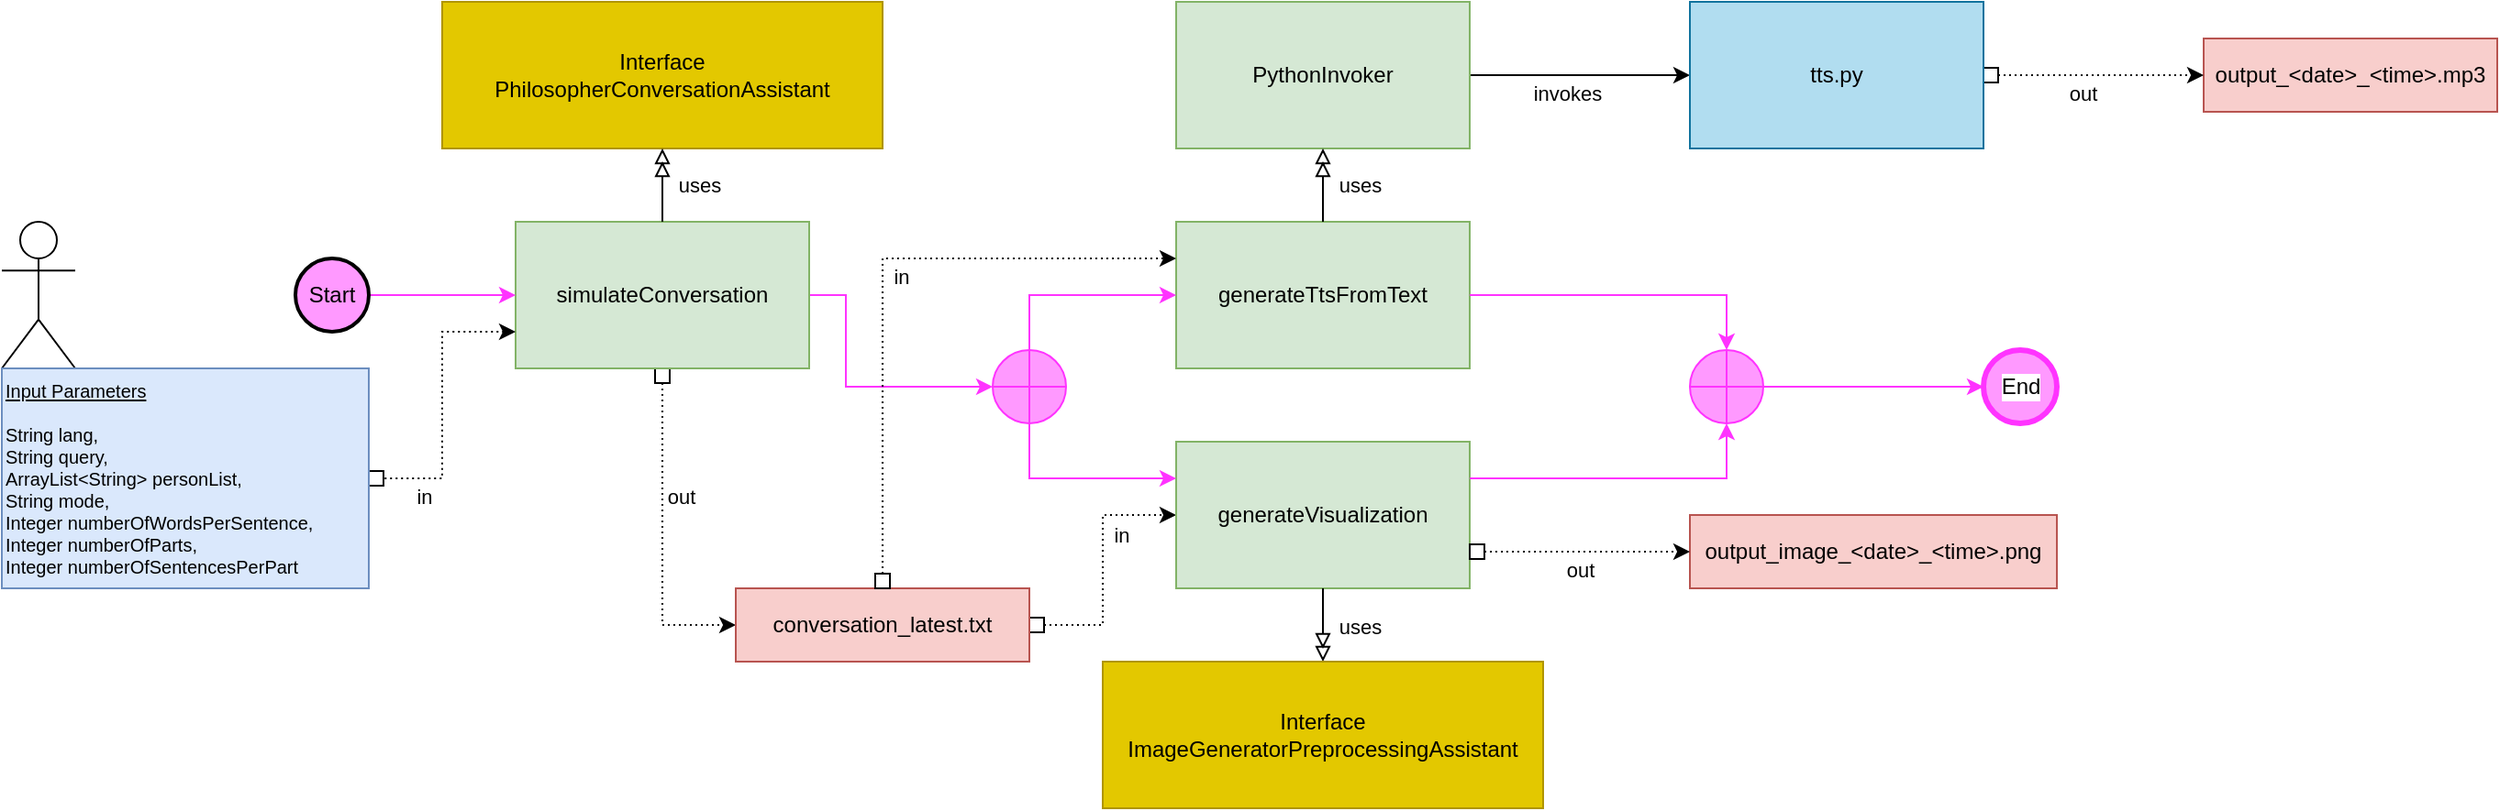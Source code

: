 <mxfile version="22.1.22" type="embed">
  <diagram name="Seite-1" id="4n1r9QOQOMrDvwk2jI7K">
    <mxGraphModel dx="667" dy="597" grid="1" gridSize="10" guides="1" tooltips="1" connect="1" arrows="1" fold="1" page="0" pageScale="1" pageWidth="827" pageHeight="1169" math="0" shadow="0">
      <root>
        <mxCell id="0" />
        <mxCell id="1" parent="0" />
        <mxCell id="-WdDQunDlSdQ9eyQl4zT-12" value="" style="shape=umlActor;verticalLabelPosition=bottom;verticalAlign=top;html=1;outlineConnect=0;" parent="1" vertex="1">
          <mxGeometry y="120" width="40" height="80" as="geometry" />
        </mxCell>
        <mxCell id="-WdDQunDlSdQ9eyQl4zT-33" style="edgeStyle=orthogonalEdgeStyle;rounded=0;orthogonalLoop=1;jettySize=auto;html=1;entryX=0;entryY=0.5;entryDx=0;entryDy=0;exitX=0.5;exitY=1;exitDx=0;exitDy=0;startArrow=box;startFill=0;dashed=1;dashPattern=1 2;" parent="1" source="-WdDQunDlSdQ9eyQl4zT-20" target="-WdDQunDlSdQ9eyQl4zT-32" edge="1">
          <mxGeometry relative="1" as="geometry" />
        </mxCell>
        <mxCell id="-WdDQunDlSdQ9eyQl4zT-61" value="out" style="edgeLabel;html=1;align=center;verticalAlign=middle;resizable=0;points=[];" parent="-WdDQunDlSdQ9eyQl4zT-33" vertex="1" connectable="0">
          <mxGeometry x="-0.21" y="1" relative="1" as="geometry">
            <mxPoint x="9" y="-1" as="offset" />
          </mxGeometry>
        </mxCell>
        <mxCell id="-WdDQunDlSdQ9eyQl4zT-38" style="edgeStyle=orthogonalEdgeStyle;rounded=0;orthogonalLoop=1;jettySize=auto;html=1;entryX=0;entryY=0.5;entryDx=0;entryDy=0;strokeColor=#FF33FF;exitX=1;exitY=0.5;exitDx=0;exitDy=0;entryPerimeter=0;" parent="1" source="-WdDQunDlSdQ9eyQl4zT-20" target="-WdDQunDlSdQ9eyQl4zT-71" edge="1">
          <mxGeometry relative="1" as="geometry">
            <Array as="points">
              <mxPoint x="460" y="160" />
              <mxPoint x="460" y="210" />
            </Array>
          </mxGeometry>
        </mxCell>
        <mxCell id="-WdDQunDlSdQ9eyQl4zT-20" value="simulateConversation" style="rounded=0;whiteSpace=wrap;html=1;fillColor=#d5e8d4;strokeColor=#82b366;" parent="1" vertex="1">
          <mxGeometry x="280" y="120" width="160" height="80" as="geometry" />
        </mxCell>
        <mxCell id="-WdDQunDlSdQ9eyQl4zT-28" value="" style="edgeStyle=orthogonalEdgeStyle;rounded=0;orthogonalLoop=1;jettySize=auto;html=1;endArrow=box;endFill=0;entryX=1;entryY=0.5;entryDx=0;entryDy=0;startArrow=classic;startFill=1;dashed=1;dashPattern=1 2;exitX=0;exitY=0.75;exitDx=0;exitDy=0;" parent="1" source="-WdDQunDlSdQ9eyQl4zT-20" target="-WdDQunDlSdQ9eyQl4zT-31" edge="1">
          <mxGeometry relative="1" as="geometry">
            <mxPoint x="180" y="180" as="sourcePoint" />
            <mxPoint x="220" y="220" as="targetPoint" />
          </mxGeometry>
        </mxCell>
        <mxCell id="-WdDQunDlSdQ9eyQl4zT-65" value="in" style="edgeLabel;html=1;align=center;verticalAlign=middle;resizable=0;points=[];" parent="-WdDQunDlSdQ9eyQl4zT-28" vertex="1" connectable="0">
          <mxGeometry x="0.747" y="4" relative="1" as="geometry">
            <mxPoint x="10" y="6" as="offset" />
          </mxGeometry>
        </mxCell>
        <mxCell id="-WdDQunDlSdQ9eyQl4zT-29" value="generateTtsFromText" style="rounded=0;whiteSpace=wrap;html=1;fillColor=#d5e8d4;strokeColor=#82b366;" parent="1" vertex="1">
          <mxGeometry x="640" y="120" width="160" height="80" as="geometry" />
        </mxCell>
        <mxCell id="-WdDQunDlSdQ9eyQl4zT-31" value="&lt;div style=&quot;color: rgb(169, 177, 214); font-size: 10px;&quot;&gt;&lt;div style=&quot;&quot;&gt;&lt;font color=&quot;#000000&quot;&gt;&lt;u&gt;Input Parameters&lt;/u&gt;&lt;/font&gt;&lt;br&gt;&lt;font color=&quot;#000000&quot;&gt;&lt;br&gt;String lang,&lt;br&gt;String query,&lt;br&gt;ArrayList&amp;lt;String&amp;gt; personList,&lt;br&gt;String mode,&lt;br&gt;Integer numberOfWordsPerSentence,&lt;br&gt;Integer numberOfParts,&lt;br&gt;Integer numberOfSentencesPerPart&lt;/font&gt;&lt;/div&gt;&lt;/div&gt;" style="rounded=0;whiteSpace=wrap;html=1;fillColor=#dae8fc;strokeColor=#6c8ebf;align=left;" parent="1" vertex="1">
          <mxGeometry y="200" width="200" height="120" as="geometry" />
        </mxCell>
        <mxCell id="-WdDQunDlSdQ9eyQl4zT-40" style="edgeStyle=orthogonalEdgeStyle;rounded=0;orthogonalLoop=1;jettySize=auto;html=1;exitX=1;exitY=0.5;exitDx=0;exitDy=0;entryX=0;entryY=0.5;entryDx=0;entryDy=0;dashed=1;dashPattern=1 2;startArrow=box;startFill=0;" parent="1" source="-WdDQunDlSdQ9eyQl4zT-32" target="-WdDQunDlSdQ9eyQl4zT-35" edge="1">
          <mxGeometry relative="1" as="geometry" />
        </mxCell>
        <mxCell id="-WdDQunDlSdQ9eyQl4zT-63" value="&lt;div&gt;in&lt;/div&gt;" style="edgeLabel;html=1;align=center;verticalAlign=middle;resizable=0;points=[];" parent="-WdDQunDlSdQ9eyQl4zT-40" vertex="1" connectable="0">
          <mxGeometry x="0.073" relative="1" as="geometry">
            <mxPoint x="10" y="-14" as="offset" />
          </mxGeometry>
        </mxCell>
        <mxCell id="-WdDQunDlSdQ9eyQl4zT-32" value="&lt;div style=&quot;color: rgb(169, 177, 214);&quot;&gt;&lt;pre style=&quot;font-family:&#39;Ayuthaya&#39;,monospace;font-size:10,5pt;&quot;&gt;&lt;font face=&quot;Helvetica&quot; color=&quot;#000000&quot;&gt;conversation_latest.txt&lt;/font&gt;&lt;/pre&gt;&lt;/div&gt;" style="rounded=0;whiteSpace=wrap;html=1;fillColor=#f8cecc;strokeColor=#b85450;align=center;" parent="1" vertex="1">
          <mxGeometry x="400" y="320" width="160" height="40" as="geometry" />
        </mxCell>
        <mxCell id="-WdDQunDlSdQ9eyQl4zT-34" style="edgeStyle=orthogonalEdgeStyle;rounded=0;orthogonalLoop=1;jettySize=auto;html=1;entryX=0;entryY=0.25;entryDx=0;entryDy=0;exitX=0.5;exitY=0;exitDx=0;exitDy=0;startArrow=box;startFill=0;dashed=1;dashPattern=1 2;strokeColor=default;" parent="1" source="-WdDQunDlSdQ9eyQl4zT-32" target="-WdDQunDlSdQ9eyQl4zT-29" edge="1">
          <mxGeometry relative="1" as="geometry">
            <mxPoint x="370" y="130" as="sourcePoint" />
            <mxPoint x="470" y="70" as="targetPoint" />
          </mxGeometry>
        </mxCell>
        <mxCell id="-WdDQunDlSdQ9eyQl4zT-62" value="in" style="edgeLabel;html=1;align=center;verticalAlign=middle;resizable=0;points=[];" parent="-WdDQunDlSdQ9eyQl4zT-34" vertex="1" connectable="0">
          <mxGeometry x="-0.508" y="1" relative="1" as="geometry">
            <mxPoint x="11" y="-87" as="offset" />
          </mxGeometry>
        </mxCell>
        <mxCell id="-WdDQunDlSdQ9eyQl4zT-35" value="generateVisualization" style="rounded=0;whiteSpace=wrap;html=1;fillColor=#d5e8d4;strokeColor=#82b366;" parent="1" vertex="1">
          <mxGeometry x="640" y="240" width="160" height="80" as="geometry" />
        </mxCell>
        <mxCell id="-WdDQunDlSdQ9eyQl4zT-42" style="edgeStyle=orthogonalEdgeStyle;rounded=0;orthogonalLoop=1;jettySize=auto;html=1;entryX=0;entryY=0.25;entryDx=0;entryDy=0;strokeColor=#FF33FF;exitX=0.5;exitY=1;exitDx=0;exitDy=0;exitPerimeter=0;" parent="1" source="-WdDQunDlSdQ9eyQl4zT-71" target="-WdDQunDlSdQ9eyQl4zT-35" edge="1">
          <mxGeometry relative="1" as="geometry">
            <mxPoint x="590" y="160" as="sourcePoint" />
            <mxPoint x="610" y="170" as="targetPoint" />
          </mxGeometry>
        </mxCell>
        <mxCell id="-WdDQunDlSdQ9eyQl4zT-43" value="&lt;div style=&quot;color: rgb(169, 177, 214);&quot;&gt;&lt;pre style=&quot;font-family:&#39;Ayuthaya&#39;,monospace;font-size:10,5pt;&quot;&gt;&lt;font face=&quot;Helvetica&quot; color=&quot;#000000&quot;&gt;output_&amp;lt;date&amp;gt;_&amp;lt;time&amp;gt;.mp3&lt;/font&gt;&lt;/pre&gt;&lt;/div&gt;" style="rounded=0;whiteSpace=wrap;html=1;fillColor=#f8cecc;strokeColor=#b85450;align=center;" parent="1" vertex="1">
          <mxGeometry x="1200" y="20" width="160" height="40" as="geometry" />
        </mxCell>
        <mxCell id="-WdDQunDlSdQ9eyQl4zT-44" style="edgeStyle=orthogonalEdgeStyle;rounded=0;orthogonalLoop=1;jettySize=auto;html=1;dashed=1;dashPattern=1 2;startArrow=box;startFill=0;exitX=1;exitY=0.5;exitDx=0;exitDy=0;" parent="1" source="-WdDQunDlSdQ9eyQl4zT-54" target="-WdDQunDlSdQ9eyQl4zT-43" edge="1">
          <mxGeometry relative="1" as="geometry">
            <mxPoint x="800" y="160" as="sourcePoint" />
            <mxPoint x="730" y="290" as="targetPoint" />
          </mxGeometry>
        </mxCell>
        <mxCell id="-WdDQunDlSdQ9eyQl4zT-64" value="out" style="edgeLabel;html=1;align=center;verticalAlign=middle;resizable=0;points=[];" parent="-WdDQunDlSdQ9eyQl4zT-44" vertex="1" connectable="0">
          <mxGeometry x="-0.306" y="-3" relative="1" as="geometry">
            <mxPoint x="12" y="7" as="offset" />
          </mxGeometry>
        </mxCell>
        <mxCell id="-WdDQunDlSdQ9eyQl4zT-45" value="&lt;div style=&quot;color: rgb(169, 177, 214);&quot;&gt;&lt;pre style=&quot;font-family:&#39;Ayuthaya&#39;,monospace;font-size:10,5pt;&quot;&gt;&lt;font face=&quot;Helvetica&quot; color=&quot;#000000&quot;&gt;output_image_&amp;lt;date&amp;gt;_&amp;lt;time&amp;gt;.png&lt;/font&gt;&lt;/pre&gt;&lt;/div&gt;" style="rounded=0;whiteSpace=wrap;html=1;fillColor=#f8cecc;strokeColor=#b85450;align=center;" parent="1" vertex="1">
          <mxGeometry x="920" y="280" width="200" height="40" as="geometry" />
        </mxCell>
        <mxCell id="-WdDQunDlSdQ9eyQl4zT-46" value="out" style="edgeStyle=orthogonalEdgeStyle;rounded=0;orthogonalLoop=1;jettySize=auto;html=1;entryX=0;entryY=0.5;entryDx=0;entryDy=0;dashed=1;dashPattern=1 2;startArrow=box;startFill=0;exitX=1;exitY=0.5;exitDx=0;exitDy=0;" parent="1" target="-WdDQunDlSdQ9eyQl4zT-45" edge="1">
          <mxGeometry y="-10" relative="1" as="geometry">
            <mxPoint x="800" y="300.0" as="sourcePoint" />
            <mxPoint x="850" y="190" as="targetPoint" />
            <Array as="points">
              <mxPoint x="850" y="300" />
              <mxPoint x="850" y="300" />
            </Array>
            <mxPoint as="offset" />
          </mxGeometry>
        </mxCell>
        <mxCell id="-WdDQunDlSdQ9eyQl4zT-49" value="" style="edgeStyle=orthogonalEdgeStyle;rounded=0;orthogonalLoop=1;jettySize=auto;html=1;endArrow=none;endFill=0;startArrow=doubleBlock;startFill=0;" parent="1" source="-WdDQunDlSdQ9eyQl4zT-48" target="-WdDQunDlSdQ9eyQl4zT-35" edge="1">
          <mxGeometry relative="1" as="geometry" />
        </mxCell>
        <mxCell id="-WdDQunDlSdQ9eyQl4zT-60" value="uses" style="edgeLabel;html=1;align=center;verticalAlign=middle;resizable=0;points=[];" parent="-WdDQunDlSdQ9eyQl4zT-49" vertex="1" connectable="0">
          <mxGeometry x="0.487" y="-4" relative="1" as="geometry">
            <mxPoint x="16" y="10" as="offset" />
          </mxGeometry>
        </mxCell>
        <mxCell id="-WdDQunDlSdQ9eyQl4zT-48" value="Interface&lt;br&gt;ImageGeneratorPreprocessingAssistant" style="rounded=0;whiteSpace=wrap;html=1;fillColor=#e3c800;strokeColor=#B09500;fontColor=#000000;" parent="1" vertex="1">
          <mxGeometry x="600" y="360" width="240" height="80" as="geometry" />
        </mxCell>
        <mxCell id="-WdDQunDlSdQ9eyQl4zT-50" value="&lt;div&gt;Interface&lt;/div&gt;&lt;div&gt;PhilosopherConversationAssistant&lt;/div&gt;" style="rounded=0;whiteSpace=wrap;html=1;fillColor=#e3c800;strokeColor=#B09500;fontColor=#000000;" parent="1" vertex="1">
          <mxGeometry x="240" width="240" height="80" as="geometry" />
        </mxCell>
        <mxCell id="-WdDQunDlSdQ9eyQl4zT-51" value="" style="edgeStyle=orthogonalEdgeStyle;rounded=0;orthogonalLoop=1;jettySize=auto;html=1;endArrow=none;endFill=0;startArrow=doubleBlock;startFill=0;entryX=0.5;entryY=0;entryDx=0;entryDy=0;exitX=0.5;exitY=1;exitDx=0;exitDy=0;" parent="1" source="-WdDQunDlSdQ9eyQl4zT-50" target="-WdDQunDlSdQ9eyQl4zT-20" edge="1">
          <mxGeometry relative="1" as="geometry">
            <mxPoint x="770" y="370" as="sourcePoint" />
            <mxPoint x="770" y="330" as="targetPoint" />
          </mxGeometry>
        </mxCell>
        <mxCell id="-WdDQunDlSdQ9eyQl4zT-58" value="uses" style="edgeLabel;html=1;align=center;verticalAlign=middle;resizable=0;points=[];" parent="-WdDQunDlSdQ9eyQl4zT-51" vertex="1" connectable="0">
          <mxGeometry x="0.426" y="2" relative="1" as="geometry">
            <mxPoint x="18" y="-9" as="offset" />
          </mxGeometry>
        </mxCell>
        <mxCell id="-WdDQunDlSdQ9eyQl4zT-55" value="" style="edgeStyle=orthogonalEdgeStyle;rounded=0;orthogonalLoop=1;jettySize=auto;html=1;" parent="1" source="-WdDQunDlSdQ9eyQl4zT-52" target="-WdDQunDlSdQ9eyQl4zT-54" edge="1">
          <mxGeometry relative="1" as="geometry" />
        </mxCell>
        <mxCell id="-WdDQunDlSdQ9eyQl4zT-56" value="invokes" style="edgeLabel;html=1;align=center;verticalAlign=middle;resizable=0;points=[];" parent="-WdDQunDlSdQ9eyQl4zT-55" vertex="1" connectable="0">
          <mxGeometry x="-0.473" y="-2" relative="1" as="geometry">
            <mxPoint x="21" y="8" as="offset" />
          </mxGeometry>
        </mxCell>
        <mxCell id="-WdDQunDlSdQ9eyQl4zT-52" value="PythonInvoker" style="rounded=0;whiteSpace=wrap;html=1;fillColor=#d5e8d4;strokeColor=#82b366;" parent="1" vertex="1">
          <mxGeometry x="640" width="160" height="80" as="geometry" />
        </mxCell>
        <mxCell id="-WdDQunDlSdQ9eyQl4zT-53" value="" style="edgeStyle=orthogonalEdgeStyle;rounded=0;orthogonalLoop=1;jettySize=auto;html=1;endArrow=none;endFill=0;startArrow=doubleBlock;startFill=0;entryX=0.5;entryY=0;entryDx=0;entryDy=0;exitX=0.5;exitY=1;exitDx=0;exitDy=0;" parent="1" source="-WdDQunDlSdQ9eyQl4zT-52" target="-WdDQunDlSdQ9eyQl4zT-29" edge="1">
          <mxGeometry relative="1" as="geometry">
            <mxPoint x="410" y="90" as="sourcePoint" />
            <mxPoint x="410" y="130" as="targetPoint" />
          </mxGeometry>
        </mxCell>
        <mxCell id="-WdDQunDlSdQ9eyQl4zT-59" value="uses" style="edgeLabel;html=1;align=center;verticalAlign=middle;resizable=0;points=[];" parent="-WdDQunDlSdQ9eyQl4zT-53" vertex="1" connectable="0">
          <mxGeometry x="0.122" y="3" relative="1" as="geometry">
            <mxPoint x="17" y="-3" as="offset" />
          </mxGeometry>
        </mxCell>
        <mxCell id="-WdDQunDlSdQ9eyQl4zT-54" value="tts.py" style="rounded=0;whiteSpace=wrap;html=1;fillColor=#b1ddf0;strokeColor=#10739e;" parent="1" vertex="1">
          <mxGeometry x="920" width="160" height="80" as="geometry" />
        </mxCell>
        <mxCell id="-WdDQunDlSdQ9eyQl4zT-67" value="" style="edgeStyle=orthogonalEdgeStyle;rounded=0;orthogonalLoop=1;jettySize=auto;html=1;strokeColor=#FF33FF;" parent="1" source="-WdDQunDlSdQ9eyQl4zT-66" target="-WdDQunDlSdQ9eyQl4zT-20" edge="1">
          <mxGeometry relative="1" as="geometry" />
        </mxCell>
        <mxCell id="-WdDQunDlSdQ9eyQl4zT-66" value="Start" style="strokeWidth=2;html=1;shape=mxgraph.flowchart.start_2;whiteSpace=wrap;fillColor=#FF99FF;" parent="1" vertex="1">
          <mxGeometry x="160" y="140" width="40" height="40" as="geometry" />
        </mxCell>
        <mxCell id="-WdDQunDlSdQ9eyQl4zT-69" value="End" style="points=[[0.145,0.145,0],[0.5,0,0],[0.855,0.145,0],[1,0.5,0],[0.855,0.855,0],[0.5,1,0],[0.145,0.855,0],[0,0.5,0]];shape=mxgraph.bpmn.event;html=1;verticalLabelPosition=middle;labelBackgroundColor=#ffffff;verticalAlign=middle;align=center;perimeter=ellipsePerimeter;outlineConnect=0;aspect=fixed;outline=end;symbol=terminate2;labelPosition=center;strokeColor=#FF33FF;fillColor=#FF99FF;" parent="1" vertex="1">
          <mxGeometry x="1080" y="190" width="40" height="40" as="geometry" />
        </mxCell>
        <mxCell id="-WdDQunDlSdQ9eyQl4zT-75" style="edgeStyle=orthogonalEdgeStyle;rounded=0;orthogonalLoop=1;jettySize=auto;html=1;strokeColor=#FF33FF;" parent="1" source="-WdDQunDlSdQ9eyQl4zT-70" target="-WdDQunDlSdQ9eyQl4zT-69" edge="1">
          <mxGeometry relative="1" as="geometry" />
        </mxCell>
        <mxCell id="-WdDQunDlSdQ9eyQl4zT-70" value="" style="verticalLabelPosition=bottom;verticalAlign=top;html=1;shape=mxgraph.flowchart.summing_function;strokeColor=#FF33FF;fillColor=#FF99FF;" parent="1" vertex="1">
          <mxGeometry x="920" y="190" width="40" height="40" as="geometry" />
        </mxCell>
        <mxCell id="-WdDQunDlSdQ9eyQl4zT-71" value="" style="verticalLabelPosition=bottom;verticalAlign=top;html=1;shape=mxgraph.flowchart.summing_function;strokeColor=#FF33FF;fillColor=#FF99FF;" parent="1" vertex="1">
          <mxGeometry x="540" y="190" width="40" height="40" as="geometry" />
        </mxCell>
        <mxCell id="-WdDQunDlSdQ9eyQl4zT-72" style="edgeStyle=orthogonalEdgeStyle;rounded=0;orthogonalLoop=1;jettySize=auto;html=1;strokeColor=#FF33FF;exitX=0.5;exitY=0;exitDx=0;exitDy=0;exitPerimeter=0;entryX=0;entryY=0.5;entryDx=0;entryDy=0;" parent="1" source="-WdDQunDlSdQ9eyQl4zT-71" target="-WdDQunDlSdQ9eyQl4zT-29" edge="1">
          <mxGeometry relative="1" as="geometry">
            <mxPoint x="570" y="150" as="sourcePoint" />
            <mxPoint x="590" y="120" as="targetPoint" />
            <Array as="points">
              <mxPoint x="560" y="160" />
            </Array>
          </mxGeometry>
        </mxCell>
        <mxCell id="-WdDQunDlSdQ9eyQl4zT-73" style="edgeStyle=orthogonalEdgeStyle;rounded=0;orthogonalLoop=1;jettySize=auto;html=1;exitX=1;exitY=0.25;exitDx=0;exitDy=0;entryX=0.5;entryY=1;entryDx=0;entryDy=0;entryPerimeter=0;strokeColor=#FF33FF;" parent="1" source="-WdDQunDlSdQ9eyQl4zT-35" target="-WdDQunDlSdQ9eyQl4zT-70" edge="1">
          <mxGeometry relative="1" as="geometry" />
        </mxCell>
        <mxCell id="-WdDQunDlSdQ9eyQl4zT-74" style="edgeStyle=orthogonalEdgeStyle;rounded=0;orthogonalLoop=1;jettySize=auto;html=1;exitX=1;exitY=0.5;exitDx=0;exitDy=0;entryX=0.5;entryY=0;entryDx=0;entryDy=0;entryPerimeter=0;strokeColor=#FF33FF;" parent="1" source="-WdDQunDlSdQ9eyQl4zT-29" target="-WdDQunDlSdQ9eyQl4zT-70" edge="1">
          <mxGeometry relative="1" as="geometry" />
        </mxCell>
      </root>
    </mxGraphModel>
  </diagram>
</mxfile>
